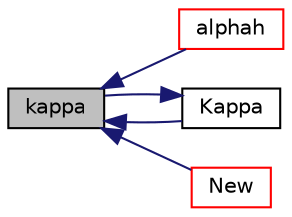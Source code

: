 digraph "kappa"
{
  bgcolor="transparent";
  edge [fontname="Helvetica",fontsize="10",labelfontname="Helvetica",labelfontsize="10"];
  node [fontname="Helvetica",fontsize="10",shape=record];
  rankdir="LR";
  Node335 [label="kappa",height=0.2,width=0.4,color="black", fillcolor="grey75", style="filled", fontcolor="black"];
  Node335 -> Node336 [dir="back",color="midnightblue",fontsize="10",style="solid",fontname="Helvetica"];
  Node336 [label="alphah",height=0.2,width=0.4,color="red",URL="$a31557.html#aa3d16e0f36b6c7f0e4c8fdd59878d31f",tooltip="Thermal diffusivity of enthalpy [kg/ms]. "];
  Node335 -> Node338 [dir="back",color="midnightblue",fontsize="10",style="solid",fontname="Helvetica"];
  Node338 [label="Kappa",height=0.2,width=0.4,color="black",URL="$a31557.html#a1cad1ced6861abf21d9b7fac5f08467a",tooltip="Thermal conductivity [W/mK]. "];
  Node338 -> Node335 [dir="back",color="midnightblue",fontsize="10",style="solid",fontname="Helvetica"];
  Node335 -> Node339 [dir="back",color="midnightblue",fontsize="10",style="solid",fontname="Helvetica"];
  Node339 [label="New",height=0.2,width=0.4,color="red",URL="$a31557.html#a61b799d79f853abfbd2e0de59e63523f"];
}
